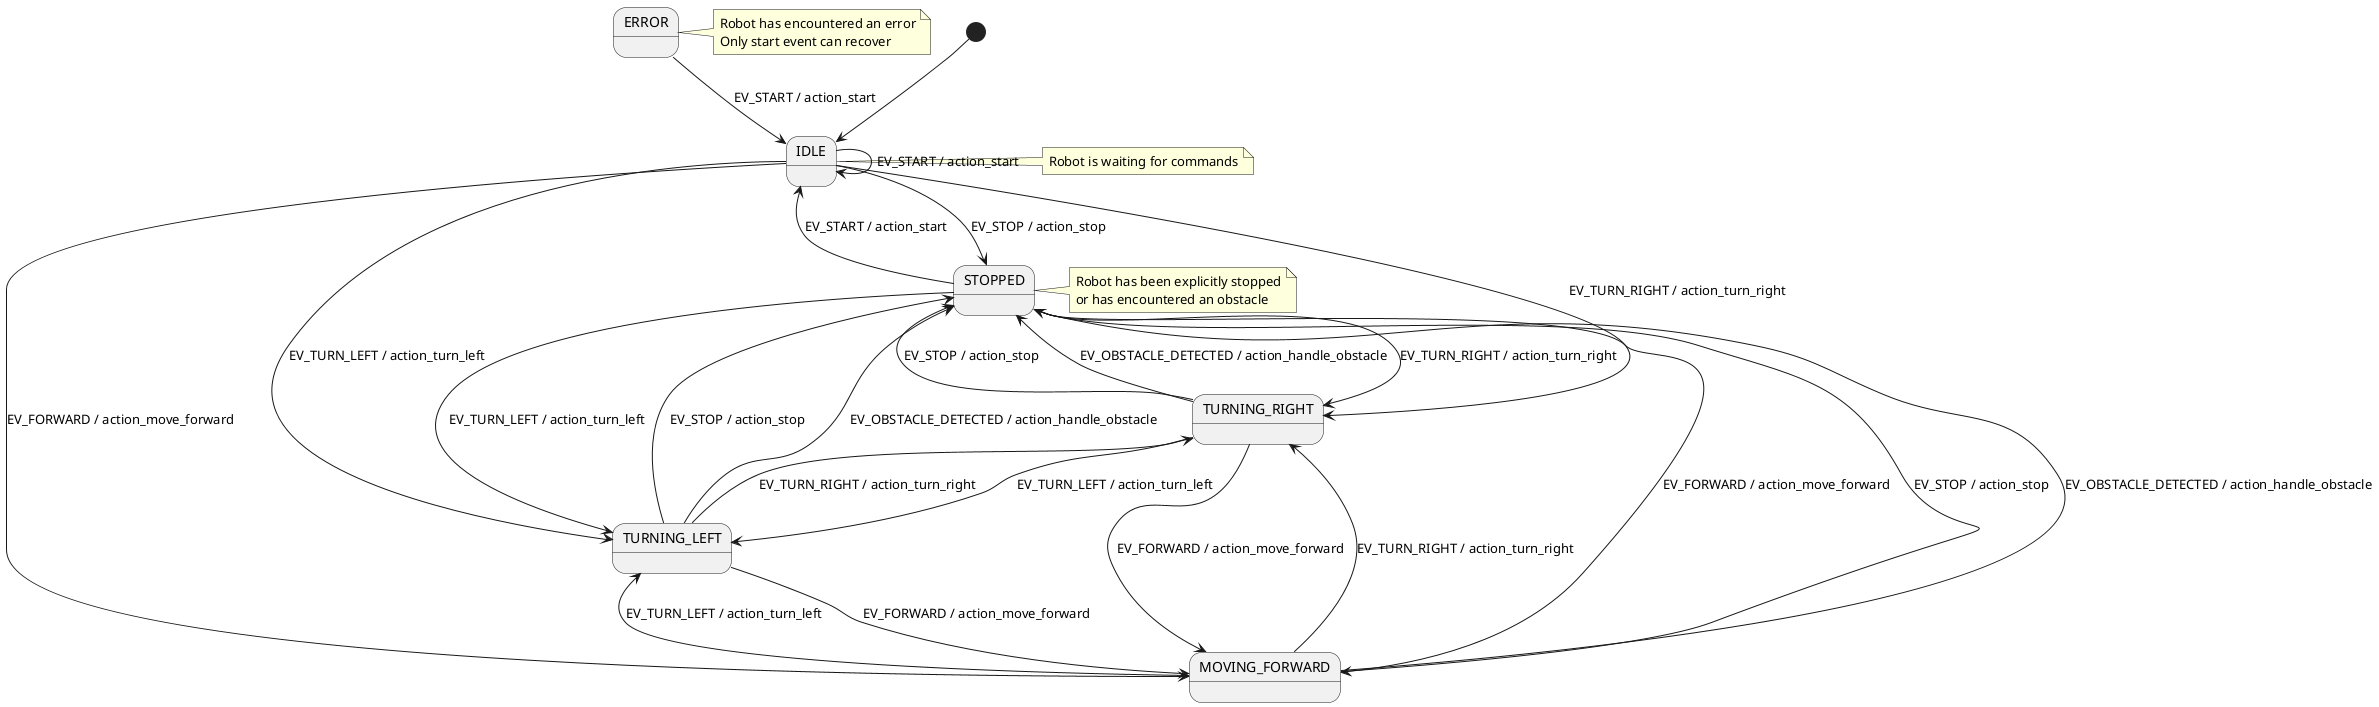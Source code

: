 @startuml Robot State Machine

' Define states
state "IDLE" as idle
state "MOVING_FORWARD" as moving
state "TURNING_LEFT" as left
state "TURNING_RIGHT" as right
state "STOPPED" as stopped
state "ERROR" as error

' Define initial state
[*] --> idle

' Transitions from IDLE
idle --> idle : EV_START / action_start
idle --> moving : EV_FORWARD / action_move_forward
idle --> left : EV_TURN_LEFT / action_turn_left
idle --> right : EV_TURN_RIGHT / action_turn_right
idle --> stopped : EV_STOP / action_stop

' Transitions from MOVING_FORWARD
moving --> left : EV_TURN_LEFT / action_turn_left
moving --> right : EV_TURN_RIGHT / action_turn_right
moving --> stopped : EV_STOP / action_stop
moving --> stopped : EV_OBSTACLE_DETECTED / action_handle_obstacle

' Transitions from TURNING_LEFT
left --> moving : EV_FORWARD / action_move_forward
left --> right : EV_TURN_RIGHT / action_turn_right
left --> stopped : EV_STOP / action_stop
left --> stopped : EV_OBSTACLE_DETECTED / action_handle_obstacle

' Transitions from TURNING_RIGHT
right --> moving : EV_FORWARD / action_move_forward
right --> left : EV_TURN_LEFT / action_turn_left
right --> stopped : EV_STOP / action_stop
right --> stopped : EV_OBSTACLE_DETECTED / action_handle_obstacle

' Transitions from STOPPED
stopped --> idle : EV_START / action_start
stopped --> moving : EV_FORWARD / action_move_forward
stopped --> left : EV_TURN_LEFT / action_turn_left
stopped --> right : EV_TURN_RIGHT / action_turn_right

' Transitions from ERROR
error --> idle : EV_START / action_start

' Add notes to explain key elements
note right of idle
  Robot is waiting for commands
end note

note right of stopped
  Robot has been explicitly stopped
  or has encountered an obstacle
end note

note right of error
  Robot has encountered an error
  Only start event can recover
end note

@enduml